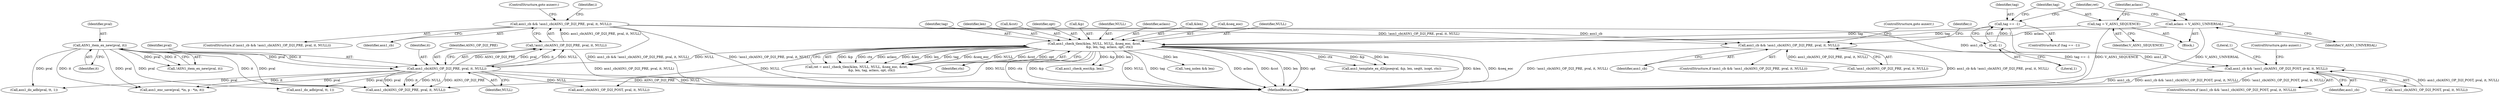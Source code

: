 digraph "0_openssl_b717b083073b6cacc0a5e2397b661678aff7ae7f@pointer" {
"1000690" [label="(Call,asn1_cb && !asn1_cb(ASN1_OP_D2I_PRE, pval, it, NULL))"];
"1000692" [label="(Call,!asn1_cb(ASN1_OP_D2I_PRE, pval, it, NULL))"];
"1000693" [label="(Call,asn1_cb(ASN1_OP_D2I_PRE, pval, it, NULL))"];
"1000681" [label="(Call,ASN1_item_ex_new(pval, it))"];
"1000610" [label="(Call,asn1_check_tlen(&len, NULL, NULL, &seq_eoc, &cst,\n                              &p, len, tag, aclass, opt, ctx))"];
"1000597" [label="(Call,tag == -1)"];
"1000599" [label="(Call,-1)"];
"1000602" [label="(Call,tag = V_ASN1_SEQUENCE)"];
"1000605" [label="(Call,aclass = V_ASN1_UNIVERSAL)"];
"1000723" [label="(Call,asn1_cb && !asn1_cb(ASN1_OP_D2I_PRE, pval, it, NULL))"];
"1000941" [label="(Call,asn1_cb && !asn1_cb(ASN1_OP_D2I_POST, pval, it, NULL))"];
"1000695" [label="(Identifier,pval)"];
"1000940" [label="(ControlStructure,if (asn1_cb && !asn1_cb(ASN1_OP_D2I_POST, pval, it, NULL)))"];
"1000614" [label="(Identifier,NULL)"];
"1000731" [label="(ControlStructure,goto auxerr;)"];
"1000697" [label="(Identifier,NULL)"];
"1000682" [label="(Identifier,pval)"];
"1000955" [label="(MethodReturn,int)"];
"1000622" [label="(Identifier,tag)"];
"1000605" [label="(Call,aclass = V_ASN1_UNIVERSAL)"];
"1000596" [label="(ControlStructure,if (tag == -1))"];
"1000681" [label="(Call,ASN1_item_ex_new(pval, it))"];
"1000725" [label="(Call,!asn1_cb(ASN1_OP_D2I_PRE, pval, it, NULL))"];
"1000690" [label="(Call,asn1_cb && !asn1_cb(ASN1_OP_D2I_PRE, pval, it, NULL))"];
"1000602" [label="(Call,tag = V_ASN1_SEQUENCE)"];
"1000693" [label="(Call,asn1_cb(ASN1_OP_D2I_PRE, pval, it, NULL))"];
"1000926" [label="(Call,asn1_enc_save(pval, *in, p - *in, it))"];
"1000621" [label="(Identifier,len)"];
"1000599" [label="(Call,-1)"];
"1000764" [label="(Call,asn1_do_adb(pval, tt, 1))"];
"1000689" [label="(ControlStructure,if (asn1_cb && !asn1_cb(ASN1_OP_D2I_PRE, pval, it, NULL)))"];
"1000726" [label="(Call,asn1_cb(ASN1_OP_D2I_PRE, pval, it, NULL))"];
"1000606" [label="(Identifier,aclass)"];
"1000691" [label="(Identifier,asn1_cb)"];
"1000698" [label="(ControlStructure,goto auxerr;)"];
"1000696" [label="(Identifier,it)"];
"1000609" [label="(Identifier,ret)"];
"1000607" [label="(Identifier,V_ASN1_UNIVERSAL)"];
"1000821" [label="(Call,asn1_template_ex_d2i(pseqval, &p, len, seqtt, isopt, ctx))"];
"1000617" [label="(Call,&cst)"];
"1000624" [label="(Identifier,opt)"];
"1000597" [label="(Call,tag == -1)"];
"1000891" [label="(Call,asn1_do_adb(pval, tt, 1))"];
"1000941" [label="(Call,asn1_cb && !asn1_cb(ASN1_OP_D2I_POST, pval, it, NULL))"];
"1000610" [label="(Call,asn1_check_tlen(&len, NULL, NULL, &seq_eoc, &cst,\n                              &p, len, tag, aclass, opt, ctx))"];
"1000724" [label="(Identifier,asn1_cb)"];
"1000608" [label="(Call,ret = asn1_check_tlen(&len, NULL, NULL, &seq_eoc, &cst,\n                              &p, len, tag, aclass, opt, ctx))"];
"1000619" [label="(Call,&p)"];
"1000951" [label="(Literal,1)"];
"1000723" [label="(Call,asn1_cb && !asn1_cb(ASN1_OP_D2I_PRE, pval, it, NULL))"];
"1000694" [label="(Identifier,ASN1_OP_D2I_PRE)"];
"1000692" [label="(Call,!asn1_cb(ASN1_OP_D2I_PRE, pval, it, NULL))"];
"1000613" [label="(Identifier,NULL)"];
"1000623" [label="(Identifier,aclass)"];
"1000611" [label="(Call,&len)"];
"1000680" [label="(Call,!ASN1_item_ex_new(pval, it))"];
"1000857" [label="(Call,asn1_check_eoc(&p, len))"];
"1000702" [label="(Identifier,i)"];
"1000867" [label="(Call,!seq_nolen && len)"];
"1000601" [label="(Block,)"];
"1000735" [label="(Identifier,i)"];
"1000942" [label="(Identifier,asn1_cb)"];
"1000949" [label="(ControlStructure,goto auxerr;)"];
"1000944" [label="(Call,asn1_cb(ASN1_OP_D2I_POST, pval, it, NULL))"];
"1000615" [label="(Call,&seq_eoc)"];
"1000625" [label="(Identifier,ctx)"];
"1000683" [label="(Identifier,it)"];
"1000604" [label="(Identifier,V_ASN1_SEQUENCE)"];
"1000722" [label="(ControlStructure,if (asn1_cb && !asn1_cb(ASN1_OP_D2I_PRE, pval, it, NULL)))"];
"1000603" [label="(Identifier,tag)"];
"1000598" [label="(Identifier,tag)"];
"1000943" [label="(Call,!asn1_cb(ASN1_OP_D2I_POST, pval, it, NULL))"];
"1000600" [label="(Literal,1)"];
"1000690" -> "1000689"  [label="AST: "];
"1000690" -> "1000691"  [label="CFG: "];
"1000690" -> "1000692"  [label="CFG: "];
"1000691" -> "1000690"  [label="AST: "];
"1000692" -> "1000690"  [label="AST: "];
"1000698" -> "1000690"  [label="CFG: "];
"1000702" -> "1000690"  [label="CFG: "];
"1000690" -> "1000955"  [label="DDG: asn1_cb && !asn1_cb(ASN1_OP_D2I_PRE, pval, it, NULL)"];
"1000690" -> "1000955"  [label="DDG: !asn1_cb(ASN1_OP_D2I_PRE, pval, it, NULL)"];
"1000692" -> "1000690"  [label="DDG: asn1_cb(ASN1_OP_D2I_PRE, pval, it, NULL)"];
"1000690" -> "1000723"  [label="DDG: asn1_cb"];
"1000690" -> "1000723"  [label="DDG: !asn1_cb(ASN1_OP_D2I_PRE, pval, it, NULL)"];
"1000690" -> "1000941"  [label="DDG: asn1_cb"];
"1000692" -> "1000693"  [label="CFG: "];
"1000693" -> "1000692"  [label="AST: "];
"1000692" -> "1000955"  [label="DDG: asn1_cb(ASN1_OP_D2I_PRE, pval, it, NULL)"];
"1000693" -> "1000692"  [label="DDG: ASN1_OP_D2I_PRE"];
"1000693" -> "1000692"  [label="DDG: pval"];
"1000693" -> "1000692"  [label="DDG: it"];
"1000693" -> "1000692"  [label="DDG: NULL"];
"1000693" -> "1000697"  [label="CFG: "];
"1000694" -> "1000693"  [label="AST: "];
"1000695" -> "1000693"  [label="AST: "];
"1000696" -> "1000693"  [label="AST: "];
"1000697" -> "1000693"  [label="AST: "];
"1000693" -> "1000955"  [label="DDG: NULL"];
"1000693" -> "1000955"  [label="DDG: ASN1_OP_D2I_PRE"];
"1000681" -> "1000693"  [label="DDG: pval"];
"1000681" -> "1000693"  [label="DDG: it"];
"1000610" -> "1000693"  [label="DDG: NULL"];
"1000693" -> "1000726"  [label="DDG: ASN1_OP_D2I_PRE"];
"1000693" -> "1000726"  [label="DDG: pval"];
"1000693" -> "1000726"  [label="DDG: it"];
"1000693" -> "1000726"  [label="DDG: NULL"];
"1000693" -> "1000764"  [label="DDG: pval"];
"1000693" -> "1000891"  [label="DDG: pval"];
"1000693" -> "1000926"  [label="DDG: pval"];
"1000693" -> "1000926"  [label="DDG: it"];
"1000693" -> "1000944"  [label="DDG: NULL"];
"1000681" -> "1000680"  [label="AST: "];
"1000681" -> "1000683"  [label="CFG: "];
"1000682" -> "1000681"  [label="AST: "];
"1000683" -> "1000681"  [label="AST: "];
"1000680" -> "1000681"  [label="CFG: "];
"1000681" -> "1000680"  [label="DDG: pval"];
"1000681" -> "1000680"  [label="DDG: it"];
"1000681" -> "1000726"  [label="DDG: pval"];
"1000681" -> "1000726"  [label="DDG: it"];
"1000681" -> "1000764"  [label="DDG: pval"];
"1000681" -> "1000891"  [label="DDG: pval"];
"1000681" -> "1000926"  [label="DDG: pval"];
"1000681" -> "1000926"  [label="DDG: it"];
"1000610" -> "1000608"  [label="AST: "];
"1000610" -> "1000625"  [label="CFG: "];
"1000611" -> "1000610"  [label="AST: "];
"1000613" -> "1000610"  [label="AST: "];
"1000614" -> "1000610"  [label="AST: "];
"1000615" -> "1000610"  [label="AST: "];
"1000617" -> "1000610"  [label="AST: "];
"1000619" -> "1000610"  [label="AST: "];
"1000621" -> "1000610"  [label="AST: "];
"1000622" -> "1000610"  [label="AST: "];
"1000623" -> "1000610"  [label="AST: "];
"1000624" -> "1000610"  [label="AST: "];
"1000625" -> "1000610"  [label="AST: "];
"1000608" -> "1000610"  [label="CFG: "];
"1000610" -> "1000955"  [label="DDG: NULL"];
"1000610" -> "1000955"  [label="DDG: tag"];
"1000610" -> "1000955"  [label="DDG: aclass"];
"1000610" -> "1000955"  [label="DDG: &cst"];
"1000610" -> "1000955"  [label="DDG: len"];
"1000610" -> "1000955"  [label="DDG: opt"];
"1000610" -> "1000955"  [label="DDG: &len"];
"1000610" -> "1000955"  [label="DDG: &seq_eoc"];
"1000610" -> "1000955"  [label="DDG: ctx"];
"1000610" -> "1000955"  [label="DDG: &p"];
"1000610" -> "1000608"  [label="DDG: &p"];
"1000610" -> "1000608"  [label="DDG: ctx"];
"1000610" -> "1000608"  [label="DDG: aclass"];
"1000610" -> "1000608"  [label="DDG: &len"];
"1000610" -> "1000608"  [label="DDG: len"];
"1000610" -> "1000608"  [label="DDG: tag"];
"1000610" -> "1000608"  [label="DDG: &seq_eoc"];
"1000610" -> "1000608"  [label="DDG: NULL"];
"1000610" -> "1000608"  [label="DDG: &cst"];
"1000610" -> "1000608"  [label="DDG: opt"];
"1000597" -> "1000610"  [label="DDG: tag"];
"1000602" -> "1000610"  [label="DDG: tag"];
"1000605" -> "1000610"  [label="DDG: aclass"];
"1000610" -> "1000726"  [label="DDG: NULL"];
"1000610" -> "1000821"  [label="DDG: &p"];
"1000610" -> "1000821"  [label="DDG: len"];
"1000610" -> "1000821"  [label="DDG: ctx"];
"1000610" -> "1000857"  [label="DDG: &p"];
"1000610" -> "1000857"  [label="DDG: len"];
"1000610" -> "1000867"  [label="DDG: len"];
"1000610" -> "1000944"  [label="DDG: NULL"];
"1000597" -> "1000596"  [label="AST: "];
"1000597" -> "1000599"  [label="CFG: "];
"1000598" -> "1000597"  [label="AST: "];
"1000599" -> "1000597"  [label="AST: "];
"1000603" -> "1000597"  [label="CFG: "];
"1000609" -> "1000597"  [label="CFG: "];
"1000597" -> "1000955"  [label="DDG: tag == -1"];
"1000599" -> "1000597"  [label="DDG: 1"];
"1000599" -> "1000600"  [label="CFG: "];
"1000600" -> "1000599"  [label="AST: "];
"1000602" -> "1000601"  [label="AST: "];
"1000602" -> "1000604"  [label="CFG: "];
"1000603" -> "1000602"  [label="AST: "];
"1000604" -> "1000602"  [label="AST: "];
"1000606" -> "1000602"  [label="CFG: "];
"1000602" -> "1000955"  [label="DDG: V_ASN1_SEQUENCE"];
"1000605" -> "1000601"  [label="AST: "];
"1000605" -> "1000607"  [label="CFG: "];
"1000606" -> "1000605"  [label="AST: "];
"1000607" -> "1000605"  [label="AST: "];
"1000609" -> "1000605"  [label="CFG: "];
"1000605" -> "1000955"  [label="DDG: V_ASN1_UNIVERSAL"];
"1000723" -> "1000722"  [label="AST: "];
"1000723" -> "1000724"  [label="CFG: "];
"1000723" -> "1000725"  [label="CFG: "];
"1000724" -> "1000723"  [label="AST: "];
"1000725" -> "1000723"  [label="AST: "];
"1000731" -> "1000723"  [label="CFG: "];
"1000735" -> "1000723"  [label="CFG: "];
"1000723" -> "1000955"  [label="DDG: !asn1_cb(ASN1_OP_D2I_PRE, pval, it, NULL)"];
"1000723" -> "1000955"  [label="DDG: asn1_cb && !asn1_cb(ASN1_OP_D2I_PRE, pval, it, NULL)"];
"1000725" -> "1000723"  [label="DDG: asn1_cb(ASN1_OP_D2I_PRE, pval, it, NULL)"];
"1000723" -> "1000941"  [label="DDG: asn1_cb"];
"1000941" -> "1000940"  [label="AST: "];
"1000941" -> "1000942"  [label="CFG: "];
"1000941" -> "1000943"  [label="CFG: "];
"1000942" -> "1000941"  [label="AST: "];
"1000943" -> "1000941"  [label="AST: "];
"1000949" -> "1000941"  [label="CFG: "];
"1000951" -> "1000941"  [label="CFG: "];
"1000941" -> "1000955"  [label="DDG: asn1_cb"];
"1000941" -> "1000955"  [label="DDG: asn1_cb && !asn1_cb(ASN1_OP_D2I_POST, pval, it, NULL)"];
"1000941" -> "1000955"  [label="DDG: !asn1_cb(ASN1_OP_D2I_POST, pval, it, NULL)"];
"1000943" -> "1000941"  [label="DDG: asn1_cb(ASN1_OP_D2I_POST, pval, it, NULL)"];
}
